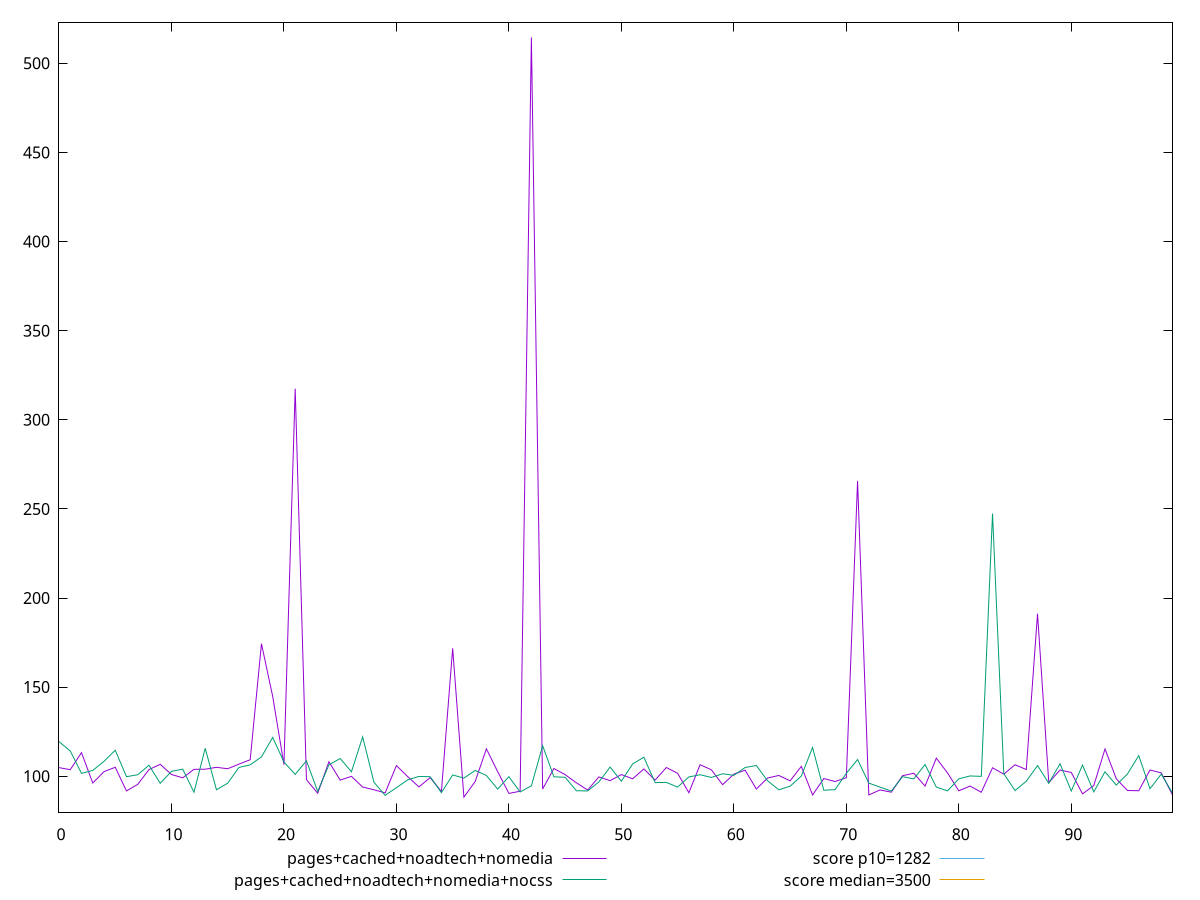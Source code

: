 reset

$pagesCachedNoadtechNomedia <<EOF
0 104.81599999999999
1 103.68
2 113.228
3 96.20400000000002
4 102.564
5 105.024
6 91.744
7 95.43199999999999
8 103.72400000000002
9 106.69200000000001
10 100.97199999999998
11 99.09999999999997
12 103.86000000000001
13 103.93999999999998
14 104.99199999999999
15 104.208
16 106.79599999999996
17 109.256
18 174.34000000000003
19 144.77600000000004
20 106.55200000000002
21 317.47200000000004
22 98.09200000000001
23 90.428
24 108.116
25 97.81200000000004
26 99.94400000000002
27 93.932
28 92.39600000000002
29 90.66400000000002
30 105.99199999999999
31 99.792
32 93.99999999999999
33 99.22000000000001
34 91.39999999999999
35 171.78399999999996
36 88.25999999999999
37 97.02000000000001
38 115.35999999999999
39 102.584
40 90.356
41 91.58800000000001
42 514.52
43 92.83600000000001
44 104.32799999999999
45 100.89200000000001
46 96.30400000000002
47 92.25600000000001
48 99.612
49 97.504
50 100.936
51 98.54799999999997
52 104.088
53 97.83999999999999
54 104.88399999999999
55 101.636
56 90.71600000000001
57 106.46400000000001
58 103.616
59 95.27999999999999
60 101.15200000000002
61 103.41199999999999
62 92.80399999999999
63 99.004
64 100.428
65 97.39600000000002
66 105.52399999999999
67 89.48800000000001
68 98.704
69 97.03999999999999
70 99.16
71 265.668
72 89.49600000000001
73 92.3
74 91.04400000000001
75 100.28
76 101.68
77 94.47200000000001
78 110.10799999999998
79 101.86800000000002
80 91.828
81 94.48
82 91.00800000000001
83 104.744
84 101.18
85 106.44800000000001
86 103.756
87 191.156
88 96.46
89 103.46799999999999
90 102.13199999999999
91 90.096
92 94.75200000000002
93 115.29599999999999
94 98.59599999999999
95 91.98400000000001
96 91.848
97 103.47999999999999
98 101.88399999999999
99 89.51600000000002
EOF

$pagesCachedNoadtechNomediaNocss <<EOF
0 119.41600000000003
1 114.18
2 101.60400000000003
3 103.256
4 108.33999999999999
5 114.60799999999998
6 99.73600000000002
7 100.848
8 106.16800000000002
9 96.02800000000002
10 102.724
11 103.964
12 91.024
13 115.67600000000002
14 92.396
15 96.11600000000001
16 104.95599999999999
17 106.37200000000001
18 110.85199999999998
19 121.77600000000002
20 107.96399999999998
21 101.044
22 108.67599999999999
23 91.47200000000002
24 106.432
25 109.936
26 102.50399999999999
27 122.09600000000002
28 96.62799999999999
29 89.264
30 93.57199999999999
31 97.94799999999998
32 99.88399999999999
33 99.73999999999997
34 90.78
35 100.72799999999998
36 98.93600000000002
37 103.23599999999999
38 100.41600000000001
39 92.78400000000002
40 99.744
41 91.17999999999999
42 94.612
43 117.14000000000003
44 99.67599999999997
45 99.39999999999999
46 91.856
47 91.74399999999999
48 96.82400000000001
49 105.12799999999999
50 97.216
51 106.91600000000003
52 110.64800000000001
53 96.408
54 96.53200000000001
55 93.91200000000002
56 99.596
57 100.83599999999998
58 99.32799999999999
59 101.376
60 100.47999999999999
61 104.89600000000002
62 106.02399999999997
63 97.43199999999999
64 92.39199999999998
65 94.39599999999999
66 100.07999999999998
67 116.14399999999999
68 92.12800000000001
69 92.488
70 101.612
71 109.35199999999999
72 96.148
73 93.87600000000002
74 91.684
75 99.74799999999999
76 98.508
77 106.54799999999999
78 93.928
79 91.784
80 98.55600000000001
81 100.152
82 99.92799999999997
83 247.33999999999997
84 101.45199999999997
85 91.94799999999998
86 97.19199999999996
87 105.992
88 96.03600000000002
89 106.99600000000001
90 91.69200000000001
91 106.26799999999999
92 91.21599999999998
93 102.47599999999998
94 95.02800000000002
95 101.30800000000002
96 111.57999999999998
97 92.96800000000002
98 101.18399999999998
99 90.52000000000001
EOF

set key outside below
set xrange [0:99]
set yrange [79.73479999999999:523.0452]
set trange [79.73479999999999:523.0452]
set terminal svg size 640, 520 enhanced background rgb 'white'
set output "report_00023_2021-02-20T12:14:57.249Z/bootup-time/comparison/line/3_vs_4.svg"

plot $pagesCachedNoadtechNomedia title "pages+cached+noadtech+nomedia" with line, \
     $pagesCachedNoadtechNomediaNocss title "pages+cached+noadtech+nomedia+nocss" with line, \
     1282 title "score p10=1282", \
     3500 title "score median=3500"

reset
